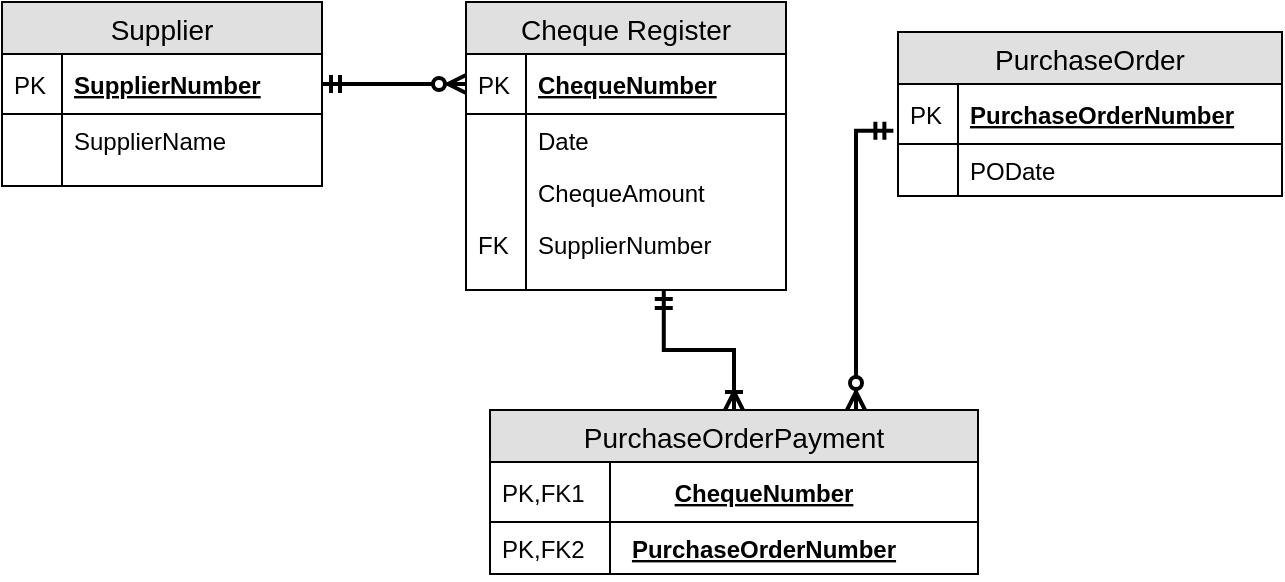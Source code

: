 <mxfile version="11.2.9" type="device" pages="1"><diagram id="ZLzIT2zI7oi3-_B1fslw" name="Page-1"><mxGraphModel dx="978" dy="694" grid="1" gridSize="12" guides="1" tooltips="1" connect="1" arrows="1" fold="1" page="1" pageScale="1" pageWidth="850" pageHeight="1100" math="0" shadow="0"><root><mxCell id="0"/><mxCell id="1" parent="0"/><mxCell id="o3Br1D3-w0zM9lpfisEU-1" value="Supplier" style="swimlane;fontStyle=0;childLayout=stackLayout;horizontal=1;startSize=26;fillColor=#e0e0e0;horizontalStack=0;resizeParent=1;resizeParentMax=0;resizeLast=0;collapsible=1;marginBottom=0;swimlaneFillColor=#ffffff;align=center;fontSize=14;" vertex="1" parent="1"><mxGeometry x="56" y="48" width="160" height="92" as="geometry"/></mxCell><mxCell id="o3Br1D3-w0zM9lpfisEU-2" value="SupplierNumber" style="shape=partialRectangle;top=0;left=0;right=0;bottom=1;align=left;verticalAlign=middle;fillColor=none;spacingLeft=34;spacingRight=4;overflow=hidden;rotatable=0;points=[[0,0.5],[1,0.5]];portConstraint=eastwest;dropTarget=0;fontStyle=5;fontSize=12;" vertex="1" parent="o3Br1D3-w0zM9lpfisEU-1"><mxGeometry y="26" width="160" height="30" as="geometry"/></mxCell><mxCell id="o3Br1D3-w0zM9lpfisEU-3" value="PK" style="shape=partialRectangle;top=0;left=0;bottom=0;fillColor=none;align=left;verticalAlign=middle;spacingLeft=4;spacingRight=4;overflow=hidden;rotatable=0;points=[];portConstraint=eastwest;part=1;fontSize=12;" vertex="1" connectable="0" parent="o3Br1D3-w0zM9lpfisEU-2"><mxGeometry width="30" height="30" as="geometry"/></mxCell><mxCell id="o3Br1D3-w0zM9lpfisEU-4" value="SupplierName" style="shape=partialRectangle;top=0;left=0;right=0;bottom=0;align=left;verticalAlign=top;fillColor=none;spacingLeft=34;spacingRight=4;overflow=hidden;rotatable=0;points=[[0,0.5],[1,0.5]];portConstraint=eastwest;dropTarget=0;fontSize=12;" vertex="1" parent="o3Br1D3-w0zM9lpfisEU-1"><mxGeometry y="56" width="160" height="26" as="geometry"/></mxCell><mxCell id="o3Br1D3-w0zM9lpfisEU-5" value="" style="shape=partialRectangle;top=0;left=0;bottom=0;fillColor=none;align=left;verticalAlign=top;spacingLeft=4;spacingRight=4;overflow=hidden;rotatable=0;points=[];portConstraint=eastwest;part=1;fontSize=12;" vertex="1" connectable="0" parent="o3Br1D3-w0zM9lpfisEU-4"><mxGeometry width="30" height="26" as="geometry"/></mxCell><mxCell id="o3Br1D3-w0zM9lpfisEU-10" value="" style="shape=partialRectangle;top=0;left=0;right=0;bottom=0;align=left;verticalAlign=top;fillColor=none;spacingLeft=34;spacingRight=4;overflow=hidden;rotatable=0;points=[[0,0.5],[1,0.5]];portConstraint=eastwest;dropTarget=0;fontSize=12;" vertex="1" parent="o3Br1D3-w0zM9lpfisEU-1"><mxGeometry y="82" width="160" height="10" as="geometry"/></mxCell><mxCell id="o3Br1D3-w0zM9lpfisEU-11" value="" style="shape=partialRectangle;top=0;left=0;bottom=0;fillColor=none;align=left;verticalAlign=top;spacingLeft=4;spacingRight=4;overflow=hidden;rotatable=0;points=[];portConstraint=eastwest;part=1;fontSize=12;" vertex="1" connectable="0" parent="o3Br1D3-w0zM9lpfisEU-10"><mxGeometry width="30" height="10" as="geometry"/></mxCell><mxCell id="o3Br1D3-w0zM9lpfisEU-12" value="Cheque Register" style="swimlane;fontStyle=0;childLayout=stackLayout;horizontal=1;startSize=26;fillColor=#e0e0e0;horizontalStack=0;resizeParent=1;resizeParentMax=0;resizeLast=0;collapsible=1;marginBottom=0;swimlaneFillColor=#ffffff;align=center;fontSize=14;" vertex="1" parent="1"><mxGeometry x="288" y="48" width="160" height="144" as="geometry"/></mxCell><mxCell id="o3Br1D3-w0zM9lpfisEU-13" value="ChequeNumber" style="shape=partialRectangle;top=0;left=0;right=0;bottom=1;align=left;verticalAlign=middle;fillColor=none;spacingLeft=34;spacingRight=4;overflow=hidden;rotatable=0;points=[[0,0.5],[1,0.5]];portConstraint=eastwest;dropTarget=0;fontStyle=5;fontSize=12;" vertex="1" parent="o3Br1D3-w0zM9lpfisEU-12"><mxGeometry y="26" width="160" height="30" as="geometry"/></mxCell><mxCell id="o3Br1D3-w0zM9lpfisEU-14" value="PK" style="shape=partialRectangle;top=0;left=0;bottom=0;fillColor=none;align=left;verticalAlign=middle;spacingLeft=4;spacingRight=4;overflow=hidden;rotatable=0;points=[];portConstraint=eastwest;part=1;fontSize=12;" vertex="1" connectable="0" parent="o3Br1D3-w0zM9lpfisEU-13"><mxGeometry width="30" height="30" as="geometry"/></mxCell><mxCell id="o3Br1D3-w0zM9lpfisEU-15" value="Date" style="shape=partialRectangle;top=0;left=0;right=0;bottom=0;align=left;verticalAlign=top;fillColor=none;spacingLeft=34;spacingRight=4;overflow=hidden;rotatable=0;points=[[0,0.5],[1,0.5]];portConstraint=eastwest;dropTarget=0;fontSize=12;" vertex="1" parent="o3Br1D3-w0zM9lpfisEU-12"><mxGeometry y="56" width="160" height="26" as="geometry"/></mxCell><mxCell id="o3Br1D3-w0zM9lpfisEU-16" value="" style="shape=partialRectangle;top=0;left=0;bottom=0;fillColor=none;align=left;verticalAlign=top;spacingLeft=4;spacingRight=4;overflow=hidden;rotatable=0;points=[];portConstraint=eastwest;part=1;fontSize=12;" vertex="1" connectable="0" parent="o3Br1D3-w0zM9lpfisEU-15"><mxGeometry width="30" height="26" as="geometry"/></mxCell><mxCell id="o3Br1D3-w0zM9lpfisEU-17" value="ChequeAmount" style="shape=partialRectangle;top=0;left=0;right=0;bottom=0;align=left;verticalAlign=top;fillColor=none;spacingLeft=34;spacingRight=4;overflow=hidden;rotatable=0;points=[[0,0.5],[1,0.5]];portConstraint=eastwest;dropTarget=0;fontSize=12;" vertex="1" parent="o3Br1D3-w0zM9lpfisEU-12"><mxGeometry y="82" width="160" height="26" as="geometry"/></mxCell><mxCell id="o3Br1D3-w0zM9lpfisEU-18" value="" style="shape=partialRectangle;top=0;left=0;bottom=0;fillColor=none;align=left;verticalAlign=top;spacingLeft=4;spacingRight=4;overflow=hidden;rotatable=0;points=[];portConstraint=eastwest;part=1;fontSize=12;" vertex="1" connectable="0" parent="o3Br1D3-w0zM9lpfisEU-17"><mxGeometry width="30" height="26" as="geometry"/></mxCell><mxCell id="o3Br1D3-w0zM9lpfisEU-19" value="SupplierNumber" style="shape=partialRectangle;top=0;left=0;right=0;bottom=0;align=left;verticalAlign=top;fillColor=none;spacingLeft=34;spacingRight=4;overflow=hidden;rotatable=0;points=[[0,0.5],[1,0.5]];portConstraint=eastwest;dropTarget=0;fontSize=12;" vertex="1" parent="o3Br1D3-w0zM9lpfisEU-12"><mxGeometry y="108" width="160" height="26" as="geometry"/></mxCell><mxCell id="o3Br1D3-w0zM9lpfisEU-20" value="FK" style="shape=partialRectangle;top=0;left=0;bottom=0;fillColor=none;align=left;verticalAlign=top;spacingLeft=4;spacingRight=4;overflow=hidden;rotatable=0;points=[];portConstraint=eastwest;part=1;fontSize=12;" vertex="1" connectable="0" parent="o3Br1D3-w0zM9lpfisEU-19"><mxGeometry width="30" height="26" as="geometry"/></mxCell><mxCell id="o3Br1D3-w0zM9lpfisEU-21" value="" style="shape=partialRectangle;top=0;left=0;right=0;bottom=0;align=left;verticalAlign=top;fillColor=none;spacingLeft=34;spacingRight=4;overflow=hidden;rotatable=0;points=[[0,0.5],[1,0.5]];portConstraint=eastwest;dropTarget=0;fontSize=12;" vertex="1" parent="o3Br1D3-w0zM9lpfisEU-12"><mxGeometry y="134" width="160" height="10" as="geometry"/></mxCell><mxCell id="o3Br1D3-w0zM9lpfisEU-22" value="" style="shape=partialRectangle;top=0;left=0;bottom=0;fillColor=none;align=left;verticalAlign=top;spacingLeft=4;spacingRight=4;overflow=hidden;rotatable=0;points=[];portConstraint=eastwest;part=1;fontSize=12;" vertex="1" connectable="0" parent="o3Br1D3-w0zM9lpfisEU-21"><mxGeometry width="30" height="10" as="geometry"/></mxCell><mxCell id="o3Br1D3-w0zM9lpfisEU-25" value="" style="edgeStyle=orthogonalEdgeStyle;rounded=0;orthogonalLoop=1;jettySize=auto;html=1;endArrow=ERzeroToMany;endFill=1;startArrow=ERmandOne;startFill=0;strokeWidth=2;" edge="1" parent="1" source="o3Br1D3-w0zM9lpfisEU-2" target="o3Br1D3-w0zM9lpfisEU-13"><mxGeometry relative="1" as="geometry"/></mxCell><mxCell id="o3Br1D3-w0zM9lpfisEU-38" style="edgeStyle=orthogonalEdgeStyle;rounded=0;orthogonalLoop=1;jettySize=auto;html=1;entryX=0.618;entryY=1;entryDx=0;entryDy=0;entryPerimeter=0;startArrow=ERoneToMany;startFill=0;endArrow=ERmandOne;endFill=0;strokeWidth=2;" edge="1" parent="1" source="o3Br1D3-w0zM9lpfisEU-26" target="o3Br1D3-w0zM9lpfisEU-21"><mxGeometry relative="1" as="geometry"><mxPoint x="387" y="250" as="sourcePoint"/></mxGeometry></mxCell><mxCell id="o3Br1D3-w0zM9lpfisEU-50" style="edgeStyle=orthogonalEdgeStyle;rounded=0;orthogonalLoop=1;jettySize=auto;html=1;exitX=0.75;exitY=0;exitDx=0;exitDy=0;startArrow=ERzeroToMany;startFill=1;endArrow=ERmandOne;endFill=0;strokeWidth=2;entryX=-0.012;entryY=0.779;entryDx=0;entryDy=0;entryPerimeter=0;" edge="1" parent="1" source="o3Br1D3-w0zM9lpfisEU-26" target="o3Br1D3-w0zM9lpfisEU-40"><mxGeometry relative="1" as="geometry"/></mxCell><mxCell id="o3Br1D3-w0zM9lpfisEU-26" value="PurchaseOrderPayment" style="swimlane;fontStyle=0;childLayout=stackLayout;horizontal=1;startSize=26;fillColor=#e0e0e0;horizontalStack=0;resizeParent=1;resizeParentMax=0;resizeLast=0;collapsible=1;marginBottom=0;swimlaneFillColor=#ffffff;align=center;fontSize=14;" vertex="1" parent="1"><mxGeometry x="300" y="252" width="244" height="82" as="geometry"/></mxCell><mxCell id="o3Br1D3-w0zM9lpfisEU-27" value="ChequeNumber" style="shape=partialRectangle;top=0;left=0;right=0;bottom=1;align=center;verticalAlign=middle;fillColor=none;spacingLeft=34;spacingRight=4;overflow=hidden;rotatable=0;points=[[0,0.5],[1,0.5]];portConstraint=eastwest;dropTarget=0;fontStyle=5;fontSize=12;" vertex="1" parent="o3Br1D3-w0zM9lpfisEU-26"><mxGeometry y="26" width="244" height="30" as="geometry"/></mxCell><mxCell id="o3Br1D3-w0zM9lpfisEU-28" value="PK,FK1" style="shape=partialRectangle;top=0;left=0;bottom=0;fillColor=none;align=left;verticalAlign=middle;spacingLeft=4;spacingRight=4;overflow=hidden;rotatable=0;points=[];portConstraint=eastwest;part=1;fontSize=12;" vertex="1" connectable="0" parent="o3Br1D3-w0zM9lpfisEU-27"><mxGeometry width="60" height="30" as="geometry"/></mxCell><mxCell id="o3Br1D3-w0zM9lpfisEU-29" value="PurchaseOrderNumber" style="shape=partialRectangle;top=0;left=0;right=0;bottom=0;align=center;verticalAlign=middle;fillColor=none;spacingLeft=34;spacingRight=4;overflow=hidden;rotatable=0;points=[[0,0.5],[1,0.5]];portConstraint=eastwest;dropTarget=0;fontSize=12;fontStyle=5" vertex="1" parent="o3Br1D3-w0zM9lpfisEU-26"><mxGeometry y="56" width="244" height="26" as="geometry"/></mxCell><mxCell id="o3Br1D3-w0zM9lpfisEU-30" value="PK,FK2" style="shape=partialRectangle;top=0;left=0;bottom=0;fillColor=none;align=left;verticalAlign=top;spacingLeft=4;spacingRight=4;overflow=hidden;rotatable=0;points=[];portConstraint=eastwest;part=1;fontSize=12;" vertex="1" connectable="0" parent="o3Br1D3-w0zM9lpfisEU-29"><mxGeometry width="60" height="26" as="geometry"/></mxCell><mxCell id="o3Br1D3-w0zM9lpfisEU-39" value="PurchaseOrder" style="swimlane;fontStyle=0;childLayout=stackLayout;horizontal=1;startSize=26;fillColor=#e0e0e0;horizontalStack=0;resizeParent=1;resizeParentMax=0;resizeLast=0;collapsible=1;marginBottom=0;swimlaneFillColor=#ffffff;align=center;fontSize=14;" vertex="1" parent="1"><mxGeometry x="504" y="63" width="192" height="82" as="geometry"/></mxCell><mxCell id="o3Br1D3-w0zM9lpfisEU-40" value="PurchaseOrderNumber" style="shape=partialRectangle;top=0;left=0;right=0;bottom=1;align=left;verticalAlign=middle;fillColor=none;spacingLeft=34;spacingRight=4;overflow=hidden;rotatable=0;points=[[0,0.5],[1,0.5]];portConstraint=eastwest;dropTarget=0;fontStyle=5;fontSize=12;" vertex="1" parent="o3Br1D3-w0zM9lpfisEU-39"><mxGeometry y="26" width="192" height="30" as="geometry"/></mxCell><mxCell id="o3Br1D3-w0zM9lpfisEU-41" value="PK" style="shape=partialRectangle;top=0;left=0;bottom=0;fillColor=none;align=left;verticalAlign=middle;spacingLeft=4;spacingRight=4;overflow=hidden;rotatable=0;points=[];portConstraint=eastwest;part=1;fontSize=12;" vertex="1" connectable="0" parent="o3Br1D3-w0zM9lpfisEU-40"><mxGeometry width="30" height="30" as="geometry"/></mxCell><mxCell id="o3Br1D3-w0zM9lpfisEU-42" value="PODate" style="shape=partialRectangle;top=0;left=0;right=0;bottom=0;align=left;verticalAlign=top;fillColor=none;spacingLeft=34;spacingRight=4;overflow=hidden;rotatable=0;points=[[0,0.5],[1,0.5]];portConstraint=eastwest;dropTarget=0;fontSize=12;" vertex="1" parent="o3Br1D3-w0zM9lpfisEU-39"><mxGeometry y="56" width="192" height="26" as="geometry"/></mxCell><mxCell id="o3Br1D3-w0zM9lpfisEU-43" value="" style="shape=partialRectangle;top=0;left=0;bottom=0;fillColor=none;align=left;verticalAlign=top;spacingLeft=4;spacingRight=4;overflow=hidden;rotatable=0;points=[];portConstraint=eastwest;part=1;fontSize=12;" vertex="1" connectable="0" parent="o3Br1D3-w0zM9lpfisEU-42"><mxGeometry width="30" height="26" as="geometry"/></mxCell></root></mxGraphModel></diagram></mxfile>